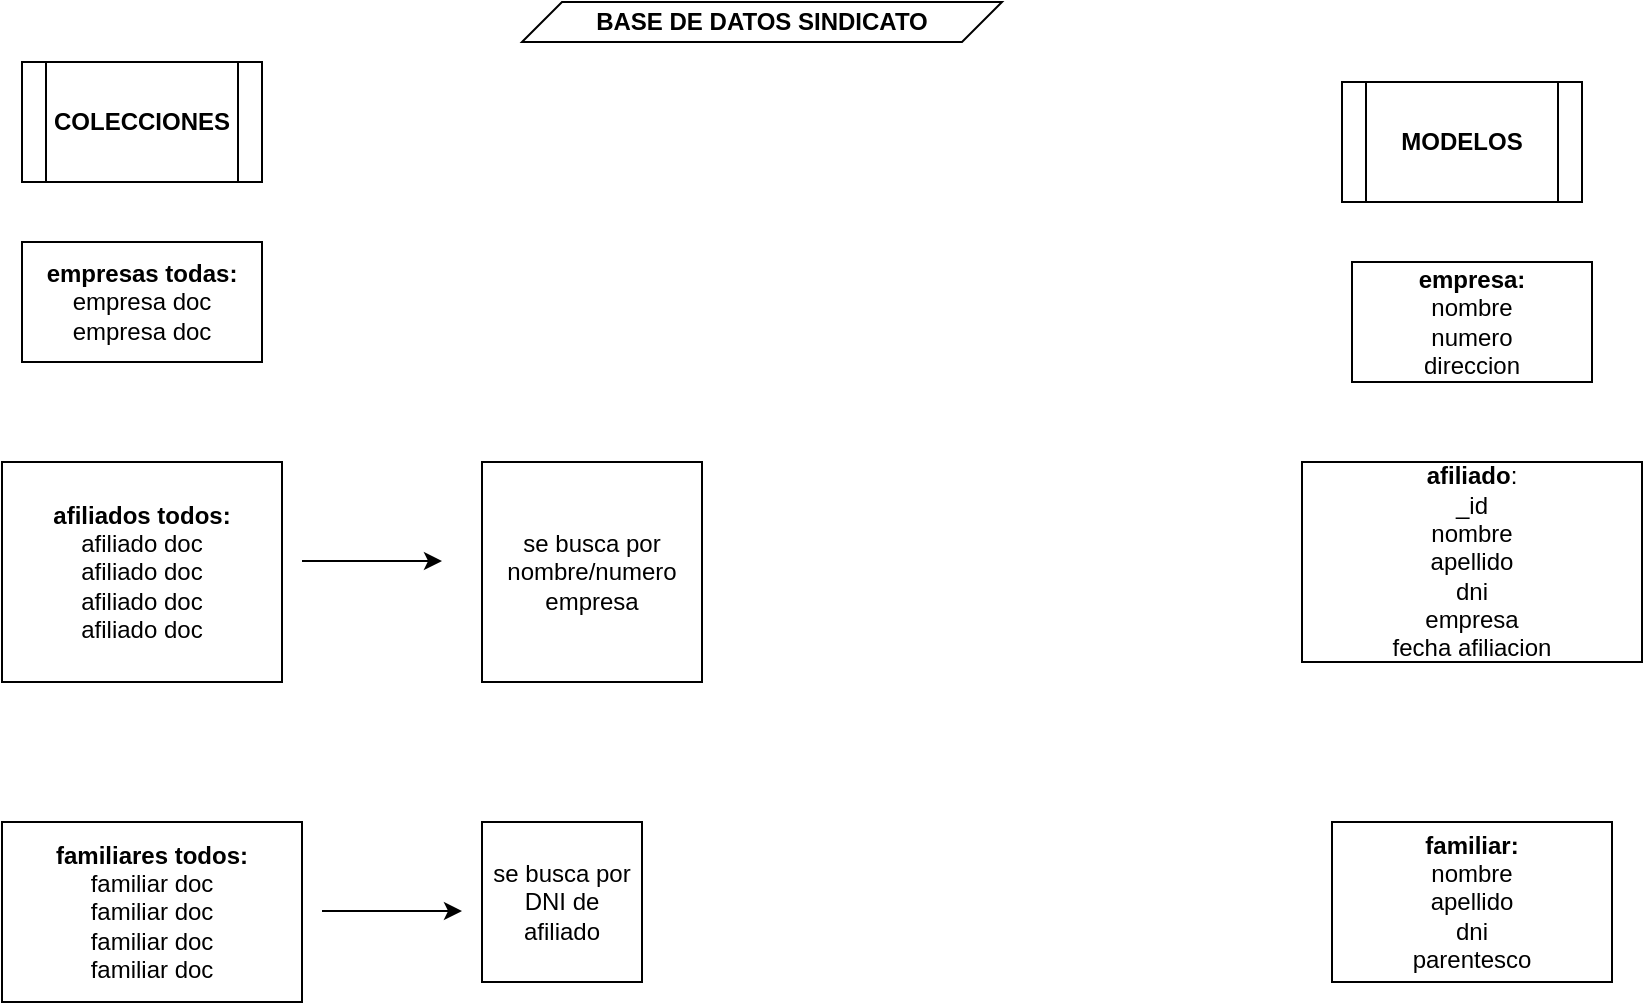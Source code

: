 <mxfile>
    <diagram id="SpTziikwzBFazjLl0raW" name="Page-1">
        <mxGraphModel dx="1130" dy="470" grid="1" gridSize="10" guides="1" tooltips="1" connect="1" arrows="1" fold="1" page="1" pageScale="1" pageWidth="850" pageHeight="1100" math="0" shadow="0">
            <root>
                <mxCell id="0"/>
                <mxCell id="1" parent="0"/>
                <mxCell id="2" value="&lt;b&gt;afiliado&lt;/b&gt;:&lt;br&gt;_id&lt;br&gt;nombre&lt;br&gt;apellido&lt;br&gt;dni&lt;br&gt;empresa&lt;br&gt;fecha afiliacion" style="rounded=0;whiteSpace=wrap;html=1;" vertex="1" parent="1">
                    <mxGeometry x="660" y="240" width="170" height="100" as="geometry"/>
                </mxCell>
                <mxCell id="5" value="&lt;b&gt;familiar:&lt;/b&gt;&lt;br&gt;nombre&lt;br&gt;apellido&lt;br&gt;dni&lt;br&gt;parentesco" style="rounded=0;whiteSpace=wrap;html=1;" vertex="1" parent="1">
                    <mxGeometry x="675" y="420" width="140" height="80" as="geometry"/>
                </mxCell>
                <mxCell id="6" value="&lt;b&gt;familiares todos:&lt;/b&gt;&lt;br&gt;familiar doc&lt;br&gt;familiar doc&lt;br&gt;familiar doc&lt;br&gt;familiar doc" style="rounded=0;whiteSpace=wrap;html=1;" vertex="1" parent="1">
                    <mxGeometry x="10" y="420" width="150" height="90" as="geometry"/>
                </mxCell>
                <mxCell id="10" value="&lt;b&gt;BASE DE DATOS SINDICATO&lt;/b&gt;" style="shape=parallelogram;perimeter=parallelogramPerimeter;whiteSpace=wrap;html=1;fixedSize=1;" vertex="1" parent="1">
                    <mxGeometry x="270" y="10" width="240" height="20" as="geometry"/>
                </mxCell>
                <mxCell id="11" value="&lt;b&gt;COLECCIONES&lt;/b&gt;" style="shape=process;whiteSpace=wrap;html=1;backgroundOutline=1;" vertex="1" parent="1">
                    <mxGeometry x="20" y="40" width="120" height="60" as="geometry"/>
                </mxCell>
                <mxCell id="12" value="&lt;b&gt;MODELOS&lt;/b&gt;" style="shape=process;whiteSpace=wrap;html=1;backgroundOutline=1;" vertex="1" parent="1">
                    <mxGeometry x="680" y="50" width="120" height="60" as="geometry"/>
                </mxCell>
                <mxCell id="14" value="&lt;b&gt;afiliados todos:&lt;/b&gt;&lt;br&gt;afiliado doc&lt;br&gt;afiliado doc&lt;br&gt;afiliado doc&lt;br&gt;afiliado doc" style="rounded=0;whiteSpace=wrap;html=1;" vertex="1" parent="1">
                    <mxGeometry x="10" y="240" width="140" height="110" as="geometry"/>
                </mxCell>
                <mxCell id="20" value="se busca por DNI de afiliado" style="whiteSpace=wrap;html=1;aspect=fixed;" vertex="1" parent="1">
                    <mxGeometry x="250" y="420" width="80" height="80" as="geometry"/>
                </mxCell>
                <mxCell id="21" value="&lt;b&gt;empresas todas:&lt;br&gt;&lt;/b&gt;empresa doc&lt;br&gt;empresa doc" style="rounded=0;whiteSpace=wrap;html=1;" vertex="1" parent="1">
                    <mxGeometry x="20" y="130" width="120" height="60" as="geometry"/>
                </mxCell>
                <mxCell id="22" value="&lt;b&gt;empresa:&lt;br&gt;&lt;/b&gt;nombre&lt;br&gt;numero&lt;br&gt;direccion" style="rounded=0;whiteSpace=wrap;html=1;" vertex="1" parent="1">
                    <mxGeometry x="685" y="140" width="120" height="60" as="geometry"/>
                </mxCell>
                <mxCell id="23" value="se busca por nombre/numero empresa" style="whiteSpace=wrap;html=1;aspect=fixed;" vertex="1" parent="1">
                    <mxGeometry x="250" y="240" width="110" height="110" as="geometry"/>
                </mxCell>
                <mxCell id="24" value="" style="edgeStyle=none;html=1;" edge="1" parent="1">
                    <mxGeometry relative="1" as="geometry">
                        <mxPoint x="160" y="289.5" as="sourcePoint"/>
                        <mxPoint x="230" y="289.5" as="targetPoint"/>
                    </mxGeometry>
                </mxCell>
                <mxCell id="25" value="" style="edgeStyle=none;html=1;" edge="1" parent="1">
                    <mxGeometry relative="1" as="geometry">
                        <mxPoint x="170" y="464.5" as="sourcePoint"/>
                        <mxPoint x="240" y="464.5" as="targetPoint"/>
                    </mxGeometry>
                </mxCell>
            </root>
        </mxGraphModel>
    </diagram>
</mxfile>